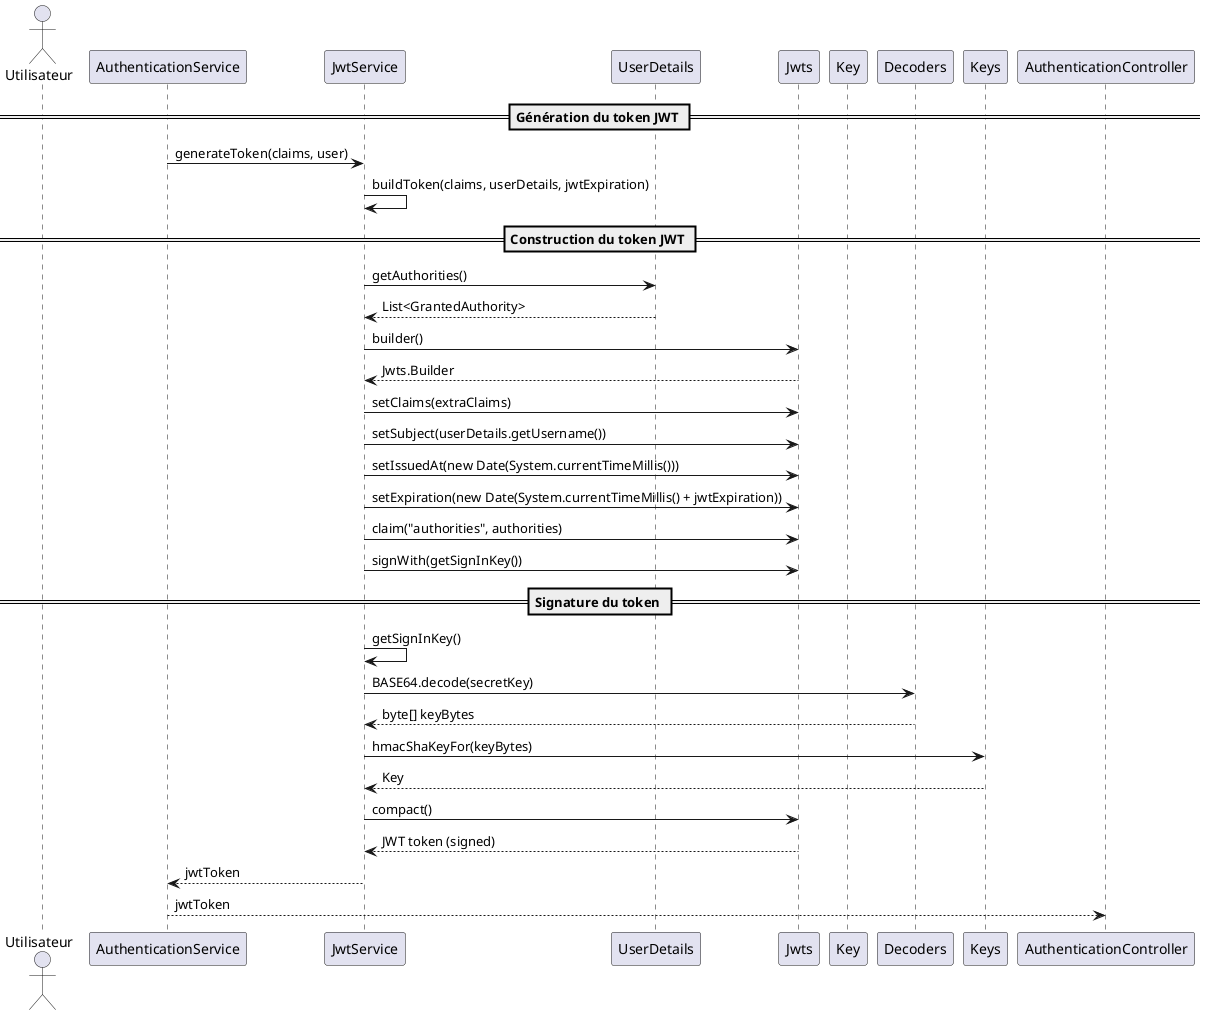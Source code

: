 @startuml
actor Utilisateur
participant AuthenticationService
participant JwtService
participant UserDetails
participant Jwts
participant Key
participant Decoders
participant Keys

== Génération du token JWT ==
AuthenticationService -> JwtService : generateToken(claims, user)
JwtService -> JwtService : buildToken(claims, userDetails, jwtExpiration)

== Construction du token JWT ==
JwtService -> UserDetails : getAuthorities()
UserDetails --> JwtService : List<GrantedAuthority>

JwtService -> Jwts : builder()
Jwts --> JwtService : Jwts.Builder

JwtService -> Jwts : setClaims(extraClaims)
JwtService -> Jwts : setSubject(userDetails.getUsername())
JwtService -> Jwts : setIssuedAt(new Date(System.currentTimeMillis()))
JwtService -> Jwts : setExpiration(new Date(System.currentTimeMillis() + jwtExpiration))
JwtService -> Jwts : claim("authorities", authorities)
JwtService -> Jwts : signWith(getSignInKey())

== Signature du token ==
JwtService -> JwtService : getSignInKey()
JwtService -> Decoders : BASE64.decode(secretKey)
Decoders --> JwtService : byte[] keyBytes
JwtService -> Keys : hmacShaKeyFor(keyBytes)
Keys --> JwtService : Key

JwtService -> Jwts : compact()
Jwts --> JwtService : JWT token (signed)

JwtService --> AuthenticationService : jwtToken
AuthenticationService --> AuthenticationController : jwtToken
@enduml
